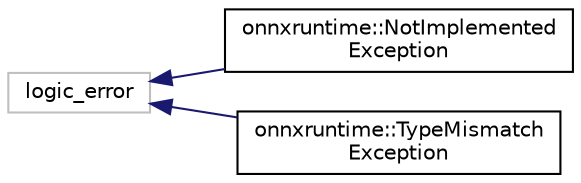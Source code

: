 digraph "Graphical Class Hierarchy"
{
  edge [fontname="Helvetica",fontsize="10",labelfontname="Helvetica",labelfontsize="10"];
  node [fontname="Helvetica",fontsize="10",shape=record];
  rankdir="LR";
  Node368 [label="logic_error",height=0.2,width=0.4,color="grey75", fillcolor="white", style="filled"];
  Node368 -> Node0 [dir="back",color="midnightblue",fontsize="10",style="solid",fontname="Helvetica"];
  Node0 [label="onnxruntime::NotImplemented\lException",height=0.2,width=0.4,color="black", fillcolor="white", style="filled",URL="$classonnxruntime_1_1NotImplementedException.html"];
  Node368 -> Node370 [dir="back",color="midnightblue",fontsize="10",style="solid",fontname="Helvetica"];
  Node370 [label="onnxruntime::TypeMismatch\lException",height=0.2,width=0.4,color="black", fillcolor="white", style="filled",URL="$classonnxruntime_1_1TypeMismatchException.html"];
}
